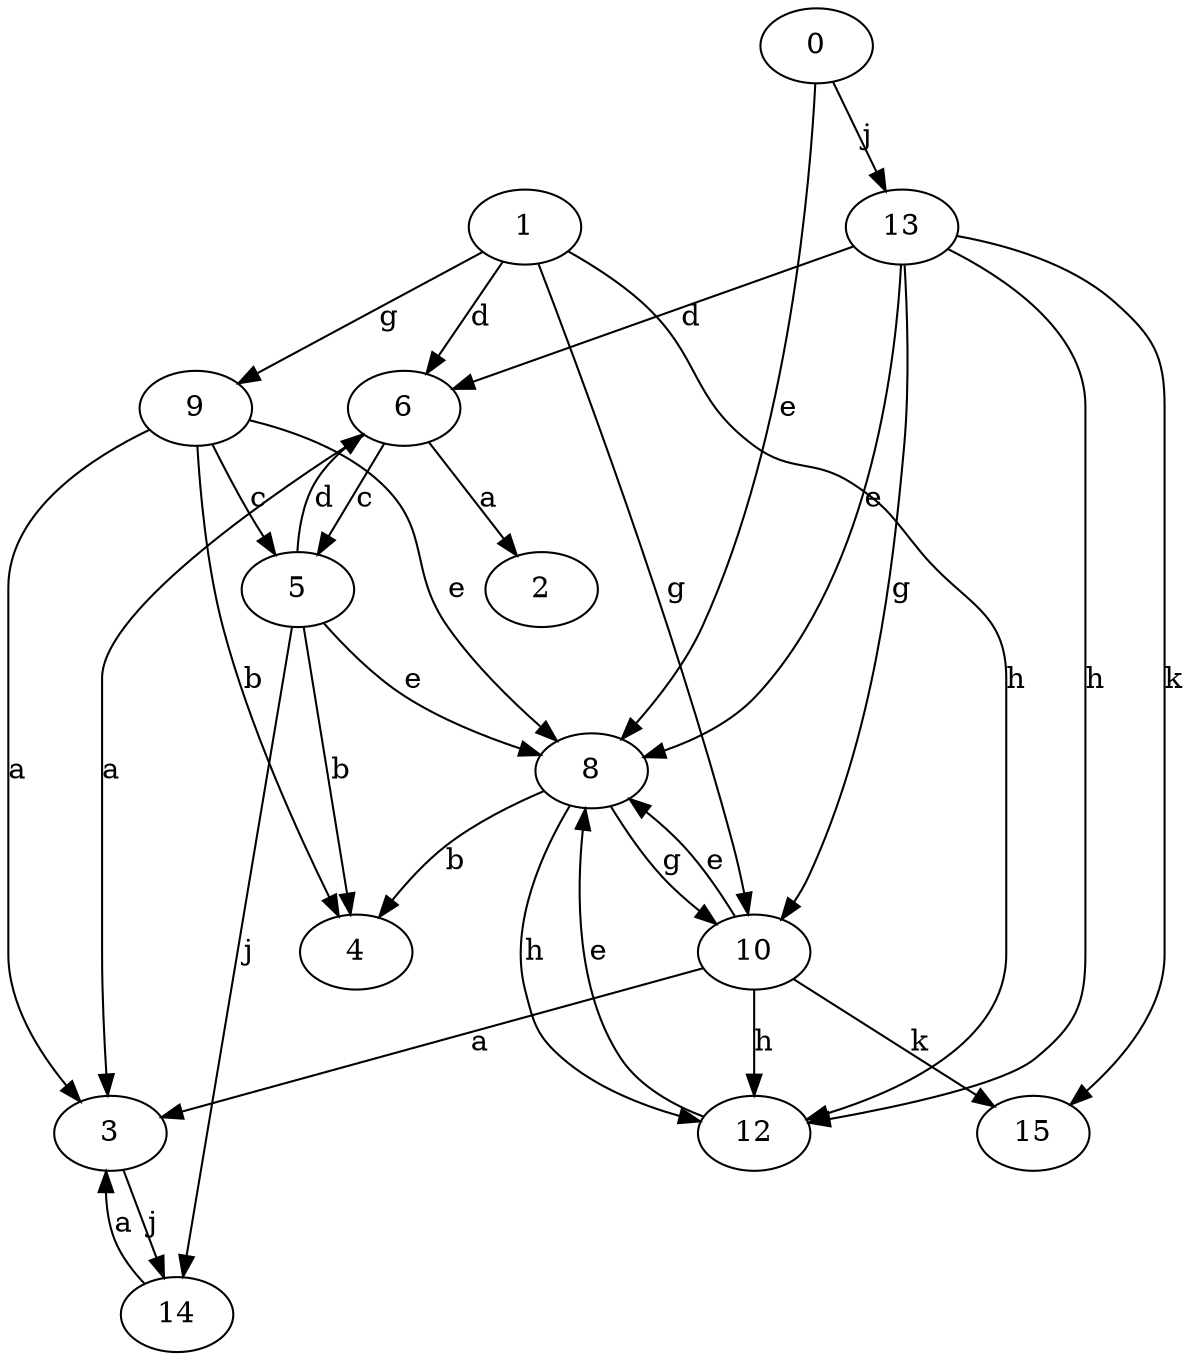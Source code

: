 strict digraph  {
0;
2;
3;
4;
5;
6;
8;
9;
10;
1;
12;
13;
14;
15;
0 -> 8  [label=e];
0 -> 13  [label=j];
3 -> 14  [label=j];
5 -> 4  [label=b];
5 -> 6  [label=d];
5 -> 8  [label=e];
5 -> 14  [label=j];
6 -> 2  [label=a];
6 -> 3  [label=a];
6 -> 5  [label=c];
8 -> 4  [label=b];
8 -> 10  [label=g];
8 -> 12  [label=h];
9 -> 3  [label=a];
9 -> 4  [label=b];
9 -> 5  [label=c];
9 -> 8  [label=e];
10 -> 3  [label=a];
10 -> 8  [label=e];
10 -> 12  [label=h];
10 -> 15  [label=k];
1 -> 6  [label=d];
1 -> 9  [label=g];
1 -> 10  [label=g];
1 -> 12  [label=h];
12 -> 8  [label=e];
13 -> 6  [label=d];
13 -> 8  [label=e];
13 -> 10  [label=g];
13 -> 12  [label=h];
13 -> 15  [label=k];
14 -> 3  [label=a];
}
